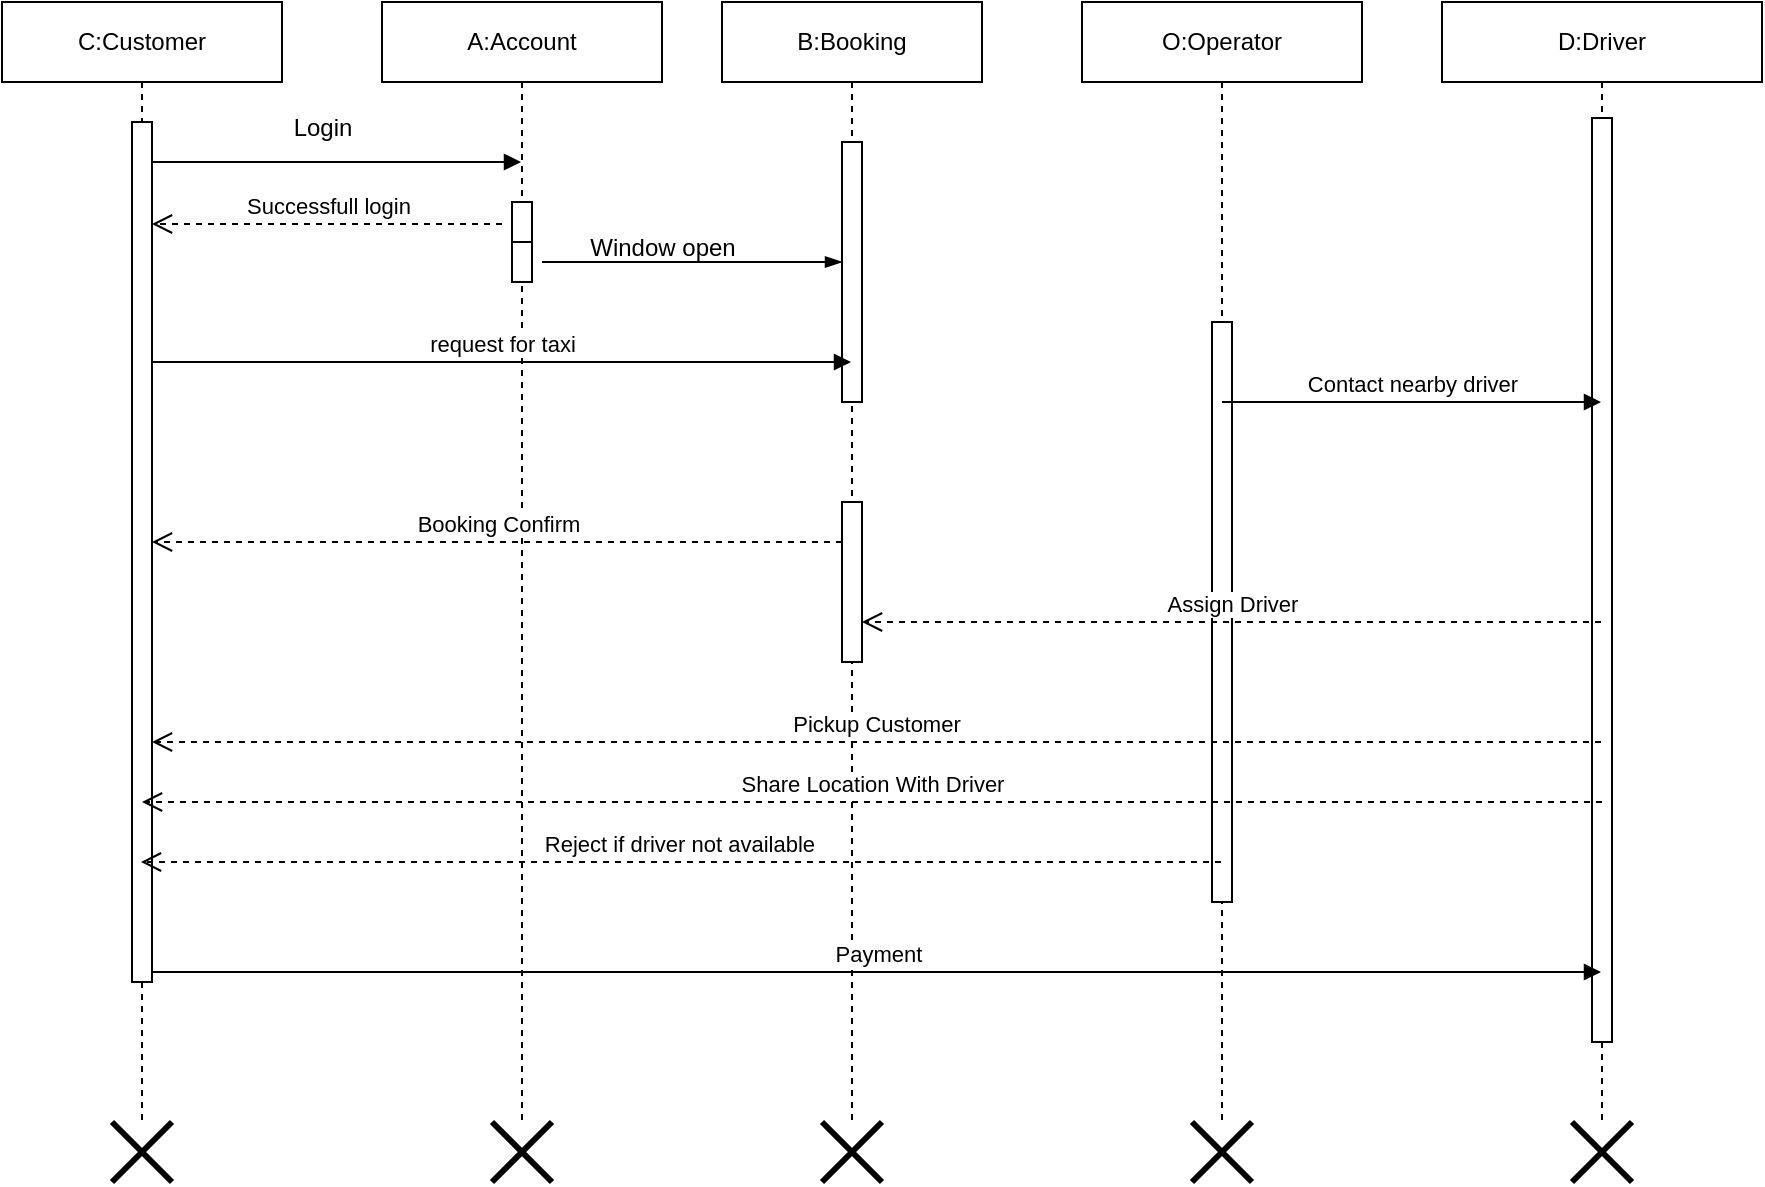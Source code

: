 <mxfile version="25.0.3">
  <diagram name="Page-1" id="zKMNSEg8gXN8D631Liza">
    <mxGraphModel dx="1050" dy="522" grid="1" gridSize="10" guides="1" tooltips="1" connect="1" arrows="1" fold="1" page="1" pageScale="1" pageWidth="850" pageHeight="1100" math="0" shadow="0">
      <root>
        <mxCell id="0" />
        <mxCell id="1" parent="0" />
        <mxCell id="jBbVbqIC1WBpsB8egaU1-1" value="C:Customer" style="shape=umlLifeline;perimeter=lifelinePerimeter;whiteSpace=wrap;html=1;container=1;dropTarget=0;collapsible=0;recursiveResize=0;outlineConnect=0;portConstraint=eastwest;newEdgeStyle={&quot;edgeStyle&quot;:&quot;elbowEdgeStyle&quot;,&quot;elbow&quot;:&quot;vertical&quot;,&quot;curved&quot;:0,&quot;rounded&quot;:0};" parent="1" vertex="1">
          <mxGeometry x="10" y="40" width="140" height="560" as="geometry" />
        </mxCell>
        <mxCell id="jBbVbqIC1WBpsB8egaU1-7" value="" style="html=1;points=[[0,0,0,0,5],[0,1,0,0,-5],[1,0,0,0,5],[1,1,0,0,-5]];perimeter=orthogonalPerimeter;outlineConnect=0;targetShapes=umlLifeline;portConstraint=eastwest;newEdgeStyle={&quot;curved&quot;:0,&quot;rounded&quot;:0};" parent="jBbVbqIC1WBpsB8egaU1-1" vertex="1">
          <mxGeometry x="65" y="60" width="10" height="430" as="geometry" />
        </mxCell>
        <mxCell id="jBbVbqIC1WBpsB8egaU1-2" value="A:Account" style="shape=umlLifeline;perimeter=lifelinePerimeter;whiteSpace=wrap;html=1;container=1;dropTarget=0;collapsible=0;recursiveResize=0;outlineConnect=0;portConstraint=eastwest;newEdgeStyle={&quot;edgeStyle&quot;:&quot;elbowEdgeStyle&quot;,&quot;elbow&quot;:&quot;vertical&quot;,&quot;curved&quot;:0,&quot;rounded&quot;:0};" parent="1" vertex="1">
          <mxGeometry x="200" y="40" width="140" height="560" as="geometry" />
        </mxCell>
        <mxCell id="jBbVbqIC1WBpsB8egaU1-11" value="" style="html=1;points=[[0,0,0,0,5],[0,1,0,0,-5],[1,0,0,0,5],[1,1,0,0,-5]];perimeter=orthogonalPerimeter;outlineConnect=0;targetShapes=umlLifeline;portConstraint=eastwest;newEdgeStyle={&quot;curved&quot;:0,&quot;rounded&quot;:0};" parent="jBbVbqIC1WBpsB8egaU1-2" vertex="1">
          <mxGeometry x="65" y="100" width="10" height="20" as="geometry" />
        </mxCell>
        <mxCell id="jBbVbqIC1WBpsB8egaU1-12" value="" style="html=1;points=[[0,0,0,0,5],[0,1,0,0,-5],[1,0,0,0,5],[1,1,0,0,-5]];perimeter=orthogonalPerimeter;outlineConnect=0;targetShapes=umlLifeline;portConstraint=eastwest;newEdgeStyle={&quot;curved&quot;:0,&quot;rounded&quot;:0};" parent="jBbVbqIC1WBpsB8egaU1-2" vertex="1">
          <mxGeometry x="65" y="120" width="10" height="20" as="geometry" />
        </mxCell>
        <mxCell id="jBbVbqIC1WBpsB8egaU1-4" value="B:Booking" style="shape=umlLifeline;perimeter=lifelinePerimeter;whiteSpace=wrap;html=1;container=1;dropTarget=0;collapsible=0;recursiveResize=0;outlineConnect=0;portConstraint=eastwest;newEdgeStyle={&quot;edgeStyle&quot;:&quot;elbowEdgeStyle&quot;,&quot;elbow&quot;:&quot;vertical&quot;,&quot;curved&quot;:0,&quot;rounded&quot;:0};" parent="1" vertex="1">
          <mxGeometry x="370" y="40" width="130" height="560" as="geometry" />
        </mxCell>
        <mxCell id="jBbVbqIC1WBpsB8egaU1-19" value="" style="html=1;points=[[0,0,0,0,5],[0,1,0,0,-5],[1,0,0,0,5],[1,1,0,0,-5]];perimeter=orthogonalPerimeter;outlineConnect=0;targetShapes=umlLifeline;portConstraint=eastwest;newEdgeStyle={&quot;curved&quot;:0,&quot;rounded&quot;:0};" parent="jBbVbqIC1WBpsB8egaU1-4" vertex="1">
          <mxGeometry x="60" y="70" width="10" height="130" as="geometry" />
        </mxCell>
        <mxCell id="SCxAjAZ50AFIW_SUQDBU-1" value="" style="html=1;points=[[0,0,0,0,5],[0,1,0,0,-5],[1,0,0,0,5],[1,1,0,0,-5]];perimeter=orthogonalPerimeter;outlineConnect=0;targetShapes=umlLifeline;portConstraint=eastwest;newEdgeStyle={&quot;curved&quot;:0,&quot;rounded&quot;:0};" vertex="1" parent="jBbVbqIC1WBpsB8egaU1-4">
          <mxGeometry x="60" y="250" width="10" height="80" as="geometry" />
        </mxCell>
        <mxCell id="jBbVbqIC1WBpsB8egaU1-5" value="O:Operator" style="shape=umlLifeline;perimeter=lifelinePerimeter;whiteSpace=wrap;html=1;container=1;dropTarget=0;collapsible=0;recursiveResize=0;outlineConnect=0;portConstraint=eastwest;newEdgeStyle={&quot;edgeStyle&quot;:&quot;elbowEdgeStyle&quot;,&quot;elbow&quot;:&quot;vertical&quot;,&quot;curved&quot;:0,&quot;rounded&quot;:0};" parent="1" vertex="1">
          <mxGeometry x="550" y="40" width="140" height="560" as="geometry" />
        </mxCell>
        <mxCell id="SCxAjAZ50AFIW_SUQDBU-6" value="" style="html=1;points=[[0,0,0,0,5],[0,1,0,0,-5],[1,0,0,0,5],[1,1,0,0,-5]];perimeter=orthogonalPerimeter;outlineConnect=0;targetShapes=umlLifeline;portConstraint=eastwest;newEdgeStyle={&quot;curved&quot;:0,&quot;rounded&quot;:0};" vertex="1" parent="jBbVbqIC1WBpsB8egaU1-5">
          <mxGeometry x="65" y="160" width="10" height="290" as="geometry" />
        </mxCell>
        <mxCell id="jBbVbqIC1WBpsB8egaU1-6" value="D:Driver" style="shape=umlLifeline;perimeter=lifelinePerimeter;whiteSpace=wrap;html=1;container=1;dropTarget=0;collapsible=0;recursiveResize=0;outlineConnect=0;portConstraint=eastwest;newEdgeStyle={&quot;edgeStyle&quot;:&quot;elbowEdgeStyle&quot;,&quot;elbow&quot;:&quot;vertical&quot;,&quot;curved&quot;:0,&quot;rounded&quot;:0};" parent="1" vertex="1">
          <mxGeometry x="730" y="40" width="160" height="560" as="geometry" />
        </mxCell>
        <mxCell id="SCxAjAZ50AFIW_SUQDBU-9" value="" style="html=1;points=[[0,0,0,0,5],[0,1,0,0,-5],[1,0,0,0,5],[1,1,0,0,-5]];perimeter=orthogonalPerimeter;outlineConnect=0;targetShapes=umlLifeline;portConstraint=eastwest;newEdgeStyle={&quot;curved&quot;:0,&quot;rounded&quot;:0};" vertex="1" parent="jBbVbqIC1WBpsB8egaU1-6">
          <mxGeometry x="75" y="58" width="10" height="462" as="geometry" />
        </mxCell>
        <mxCell id="jBbVbqIC1WBpsB8egaU1-9" value="" style="html=1;verticalAlign=bottom;endArrow=block;curved=0;rounded=0;" parent="1" edge="1">
          <mxGeometry width="80" relative="1" as="geometry">
            <mxPoint x="85" y="120" as="sourcePoint" />
            <mxPoint x="269.5" y="120" as="targetPoint" />
          </mxGeometry>
        </mxCell>
        <mxCell id="jBbVbqIC1WBpsB8egaU1-10" value="Login" style="text;html=1;align=center;verticalAlign=middle;resizable=0;points=[];autosize=1;strokeColor=none;fillColor=none;" parent="1" vertex="1">
          <mxGeometry x="145" y="88" width="50" height="30" as="geometry" />
        </mxCell>
        <mxCell id="jBbVbqIC1WBpsB8egaU1-13" value="Successfull login" style="html=1;verticalAlign=bottom;endArrow=open;dashed=1;endSize=8;curved=0;rounded=0;" parent="1" target="jBbVbqIC1WBpsB8egaU1-7" edge="1">
          <mxGeometry relative="1" as="geometry">
            <mxPoint x="260" y="151" as="sourcePoint" />
            <mxPoint x="90" y="151" as="targetPoint" />
          </mxGeometry>
        </mxCell>
        <mxCell id="jBbVbqIC1WBpsB8egaU1-15" value="" style="edgeStyle=elbowEdgeStyle;fontSize=12;html=1;endArrow=blockThin;endFill=1;rounded=0;" parent="1" edge="1">
          <mxGeometry width="160" relative="1" as="geometry">
            <mxPoint x="280" y="170" as="sourcePoint" />
            <mxPoint x="430" y="170" as="targetPoint" />
          </mxGeometry>
        </mxCell>
        <mxCell id="jBbVbqIC1WBpsB8egaU1-16" value="Window open" style="text;html=1;align=center;verticalAlign=middle;resizable=0;points=[];autosize=1;strokeColor=none;fillColor=none;" parent="1" vertex="1">
          <mxGeometry x="290" y="148" width="100" height="30" as="geometry" />
        </mxCell>
        <mxCell id="jBbVbqIC1WBpsB8egaU1-17" value="request for taxi" style="html=1;verticalAlign=bottom;endArrow=block;curved=0;rounded=0;" parent="1" target="jBbVbqIC1WBpsB8egaU1-4" edge="1">
          <mxGeometry width="80" relative="1" as="geometry">
            <mxPoint x="85" y="220" as="sourcePoint" />
            <mxPoint x="400" y="220" as="targetPoint" />
          </mxGeometry>
        </mxCell>
        <mxCell id="SCxAjAZ50AFIW_SUQDBU-5" value="Booking Confirm" style="html=1;verticalAlign=bottom;endArrow=open;dashed=1;endSize=8;curved=0;rounded=0;" edge="1" parent="1" target="jBbVbqIC1WBpsB8egaU1-7">
          <mxGeometry relative="1" as="geometry">
            <mxPoint x="430" y="310" as="sourcePoint" />
            <mxPoint x="90" y="310" as="targetPoint" />
          </mxGeometry>
        </mxCell>
        <mxCell id="SCxAjAZ50AFIW_SUQDBU-7" value="Contact nearby driver" style="html=1;verticalAlign=bottom;endArrow=block;curved=0;rounded=0;" edge="1" parent="1" target="jBbVbqIC1WBpsB8egaU1-6">
          <mxGeometry width="80" relative="1" as="geometry">
            <mxPoint x="620" y="240" as="sourcePoint" />
            <mxPoint x="799.5" y="240" as="targetPoint" />
            <Array as="points">
              <mxPoint x="670" y="240" />
            </Array>
          </mxGeometry>
        </mxCell>
        <mxCell id="SCxAjAZ50AFIW_SUQDBU-10" value="Assign Driver" style="html=1;verticalAlign=bottom;endArrow=open;dashed=1;endSize=8;curved=0;rounded=0;" edge="1" parent="1">
          <mxGeometry relative="1" as="geometry">
            <mxPoint x="809.5" y="350" as="sourcePoint" />
            <mxPoint x="440" y="350" as="targetPoint" />
          </mxGeometry>
        </mxCell>
        <mxCell id="SCxAjAZ50AFIW_SUQDBU-11" value="Pickup Customer" style="html=1;verticalAlign=bottom;endArrow=open;dashed=1;endSize=8;curved=0;rounded=0;" edge="1" parent="1" source="jBbVbqIC1WBpsB8egaU1-6" target="jBbVbqIC1WBpsB8egaU1-7">
          <mxGeometry relative="1" as="geometry">
            <mxPoint x="570" y="430" as="sourcePoint" />
            <mxPoint x="90" y="410" as="targetPoint" />
            <Array as="points">
              <mxPoint x="540" y="410" />
            </Array>
          </mxGeometry>
        </mxCell>
        <mxCell id="SCxAjAZ50AFIW_SUQDBU-12" value="Share Location With Driver" style="html=1;verticalAlign=bottom;endArrow=open;dashed=1;endSize=8;curved=0;rounded=0;" edge="1" parent="1">
          <mxGeometry relative="1" as="geometry">
            <mxPoint x="810" y="440" as="sourcePoint" />
            <mxPoint x="80" y="440" as="targetPoint" />
            <Array as="points">
              <mxPoint x="540" y="440" />
            </Array>
          </mxGeometry>
        </mxCell>
        <mxCell id="SCxAjAZ50AFIW_SUQDBU-15" value="Payment" style="html=1;verticalAlign=bottom;endArrow=block;curved=0;rounded=0;exitX=1;exitY=1;exitDx=0;exitDy=-5;exitPerimeter=0;" edge="1" parent="1" source="jBbVbqIC1WBpsB8egaU1-7" target="jBbVbqIC1WBpsB8egaU1-6">
          <mxGeometry width="80" relative="1" as="geometry">
            <mxPoint x="500" y="510" as="sourcePoint" />
            <mxPoint x="580" y="510" as="targetPoint" />
          </mxGeometry>
        </mxCell>
        <mxCell id="SCxAjAZ50AFIW_SUQDBU-17" value="Reject if driver not available&amp;nbsp;" style="html=1;verticalAlign=bottom;endArrow=open;dashed=1;endSize=8;curved=0;rounded=0;" edge="1" parent="1">
          <mxGeometry relative="1" as="geometry">
            <mxPoint x="619.5" y="470" as="sourcePoint" />
            <mxPoint x="79.5" y="470" as="targetPoint" />
          </mxGeometry>
        </mxCell>
        <mxCell id="SCxAjAZ50AFIW_SUQDBU-20" value="" style="shape=umlDestroy;whiteSpace=wrap;html=1;strokeWidth=3;targetShapes=umlLifeline;" vertex="1" parent="1">
          <mxGeometry x="65" y="600" width="30" height="30" as="geometry" />
        </mxCell>
        <mxCell id="SCxAjAZ50AFIW_SUQDBU-21" value="" style="shape=umlDestroy;whiteSpace=wrap;html=1;strokeWidth=3;targetShapes=umlLifeline;" vertex="1" parent="1">
          <mxGeometry x="420" y="600" width="30" height="30" as="geometry" />
        </mxCell>
        <mxCell id="SCxAjAZ50AFIW_SUQDBU-22" value="" style="shape=umlDestroy;whiteSpace=wrap;html=1;strokeWidth=3;targetShapes=umlLifeline;" vertex="1" parent="1">
          <mxGeometry x="255" y="600" width="30" height="30" as="geometry" />
        </mxCell>
        <mxCell id="SCxAjAZ50AFIW_SUQDBU-23" value="" style="shape=umlDestroy;whiteSpace=wrap;html=1;strokeWidth=3;targetShapes=umlLifeline;" vertex="1" parent="1">
          <mxGeometry x="605" y="600" width="30" height="30" as="geometry" />
        </mxCell>
        <mxCell id="SCxAjAZ50AFIW_SUQDBU-24" value="" style="shape=umlDestroy;whiteSpace=wrap;html=1;strokeWidth=3;targetShapes=umlLifeline;" vertex="1" parent="1">
          <mxGeometry x="795" y="600" width="30" height="30" as="geometry" />
        </mxCell>
      </root>
    </mxGraphModel>
  </diagram>
</mxfile>
